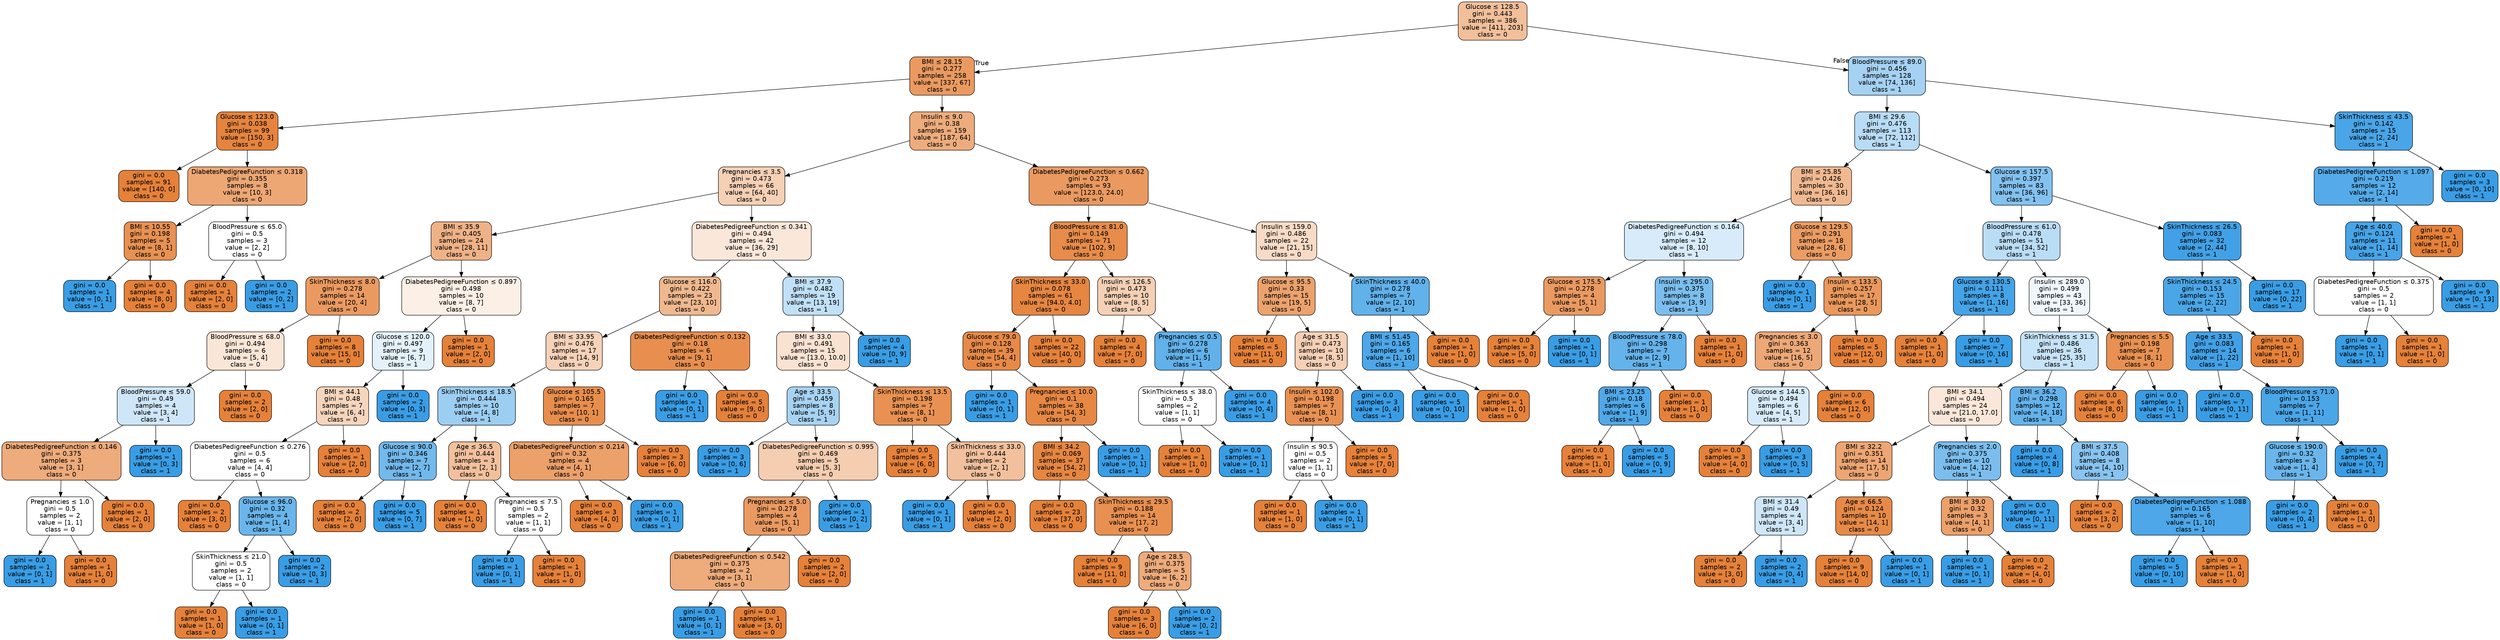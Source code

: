 digraph Tree {
node [shape=box, style="filled, rounded", color="black", fontname="helvetica"] ;
edge [fontname="helvetica"] ;
0 [label=<Glucose &le; 128.5<br/>gini = 0.443<br/>samples = 386<br/>value = [411, 203]<br/>class = 0>, fillcolor="#f2bf9b"] ;
1 [label=<BMI &le; 28.15<br/>gini = 0.277<br/>samples = 258<br/>value = [337, 67]<br/>class = 0>, fillcolor="#ea9a60"] ;
0 -> 1 [labeldistance=2.5, labelangle=45, headlabel="True"] ;
2 [label=<Glucose &le; 123.0<br/>gini = 0.038<br/>samples = 99<br/>value = [150, 3]<br/>class = 0>, fillcolor="#e6843d"] ;
1 -> 2 ;
3 [label=<gini = 0.0<br/>samples = 91<br/>value = [140, 0]<br/>class = 0>, fillcolor="#e58139"] ;
2 -> 3 ;
4 [label=<DiabetesPedigreeFunction &le; 0.318<br/>gini = 0.355<br/>samples = 8<br/>value = [10, 3]<br/>class = 0>, fillcolor="#eda774"] ;
2 -> 4 ;
5 [label=<BMI &le; 10.55<br/>gini = 0.198<br/>samples = 5<br/>value = [8, 1]<br/>class = 0>, fillcolor="#e89152"] ;
4 -> 5 ;
6 [label=<gini = 0.0<br/>samples = 1<br/>value = [0, 1]<br/>class = 1>, fillcolor="#399de5"] ;
5 -> 6 ;
7 [label=<gini = 0.0<br/>samples = 4<br/>value = [8, 0]<br/>class = 0>, fillcolor="#e58139"] ;
5 -> 7 ;
8 [label=<BloodPressure &le; 65.0<br/>gini = 0.5<br/>samples = 3<br/>value = [2, 2]<br/>class = 0>, fillcolor="#ffffff"] ;
4 -> 8 ;
9 [label=<gini = 0.0<br/>samples = 1<br/>value = [2, 0]<br/>class = 0>, fillcolor="#e58139"] ;
8 -> 9 ;
10 [label=<gini = 0.0<br/>samples = 2<br/>value = [0, 2]<br/>class = 1>, fillcolor="#399de5"] ;
8 -> 10 ;
11 [label=<Insulin &le; 9.0<br/>gini = 0.38<br/>samples = 159<br/>value = [187, 64]<br/>class = 0>, fillcolor="#eeac7d"] ;
1 -> 11 ;
12 [label=<Pregnancies &le; 3.5<br/>gini = 0.473<br/>samples = 66<br/>value = [64, 40]<br/>class = 0>, fillcolor="#f5d0b5"] ;
11 -> 12 ;
13 [label=<BMI &le; 35.9<br/>gini = 0.405<br/>samples = 24<br/>value = [28, 11]<br/>class = 0>, fillcolor="#efb287"] ;
12 -> 13 ;
14 [label=<SkinThickness &le; 8.0<br/>gini = 0.278<br/>samples = 14<br/>value = [20, 4]<br/>class = 0>, fillcolor="#ea9a61"] ;
13 -> 14 ;
15 [label=<BloodPressure &le; 68.0<br/>gini = 0.494<br/>samples = 6<br/>value = [5, 4]<br/>class = 0>, fillcolor="#fae6d7"] ;
14 -> 15 ;
16 [label=<BloodPressure &le; 59.0<br/>gini = 0.49<br/>samples = 4<br/>value = [3, 4]<br/>class = 1>, fillcolor="#cee6f8"] ;
15 -> 16 ;
17 [label=<DiabetesPedigreeFunction &le; 0.146<br/>gini = 0.375<br/>samples = 3<br/>value = [3, 1]<br/>class = 0>, fillcolor="#eeab7b"] ;
16 -> 17 ;
18 [label=<Pregnancies &le; 1.0<br/>gini = 0.5<br/>samples = 2<br/>value = [1, 1]<br/>class = 0>, fillcolor="#ffffff"] ;
17 -> 18 ;
19 [label=<gini = 0.0<br/>samples = 1<br/>value = [0, 1]<br/>class = 1>, fillcolor="#399de5"] ;
18 -> 19 ;
20 [label=<gini = 0.0<br/>samples = 1<br/>value = [1, 0]<br/>class = 0>, fillcolor="#e58139"] ;
18 -> 20 ;
21 [label=<gini = 0.0<br/>samples = 1<br/>value = [2, 0]<br/>class = 0>, fillcolor="#e58139"] ;
17 -> 21 ;
22 [label=<gini = 0.0<br/>samples = 1<br/>value = [0, 3]<br/>class = 1>, fillcolor="#399de5"] ;
16 -> 22 ;
23 [label=<gini = 0.0<br/>samples = 2<br/>value = [2, 0]<br/>class = 0>, fillcolor="#e58139"] ;
15 -> 23 ;
24 [label=<gini = 0.0<br/>samples = 8<br/>value = [15, 0]<br/>class = 0>, fillcolor="#e58139"] ;
14 -> 24 ;
25 [label=<DiabetesPedigreeFunction &le; 0.897<br/>gini = 0.498<br/>samples = 10<br/>value = [8, 7]<br/>class = 0>, fillcolor="#fcefe6"] ;
13 -> 25 ;
26 [label=<Glucose &le; 120.0<br/>gini = 0.497<br/>samples = 9<br/>value = [6, 7]<br/>class = 1>, fillcolor="#e3f1fb"] ;
25 -> 26 ;
27 [label=<BMI &le; 44.1<br/>gini = 0.48<br/>samples = 7<br/>value = [6, 4]<br/>class = 0>, fillcolor="#f6d5bd"] ;
26 -> 27 ;
28 [label=<DiabetesPedigreeFunction &le; 0.276<br/>gini = 0.5<br/>samples = 6<br/>value = [4, 4]<br/>class = 0>, fillcolor="#ffffff"] ;
27 -> 28 ;
29 [label=<gini = 0.0<br/>samples = 2<br/>value = [3, 0]<br/>class = 0>, fillcolor="#e58139"] ;
28 -> 29 ;
30 [label=<Glucose &le; 96.0<br/>gini = 0.32<br/>samples = 4<br/>value = [1, 4]<br/>class = 1>, fillcolor="#6ab6ec"] ;
28 -> 30 ;
31 [label=<SkinThickness &le; 21.0<br/>gini = 0.5<br/>samples = 2<br/>value = [1, 1]<br/>class = 0>, fillcolor="#ffffff"] ;
30 -> 31 ;
32 [label=<gini = 0.0<br/>samples = 1<br/>value = [1, 0]<br/>class = 0>, fillcolor="#e58139"] ;
31 -> 32 ;
33 [label=<gini = 0.0<br/>samples = 1<br/>value = [0, 1]<br/>class = 1>, fillcolor="#399de5"] ;
31 -> 33 ;
34 [label=<gini = 0.0<br/>samples = 2<br/>value = [0, 3]<br/>class = 1>, fillcolor="#399de5"] ;
30 -> 34 ;
35 [label=<gini = 0.0<br/>samples = 1<br/>value = [2, 0]<br/>class = 0>, fillcolor="#e58139"] ;
27 -> 35 ;
36 [label=<gini = 0.0<br/>samples = 2<br/>value = [0, 3]<br/>class = 1>, fillcolor="#399de5"] ;
26 -> 36 ;
37 [label=<gini = 0.0<br/>samples = 1<br/>value = [2, 0]<br/>class = 0>, fillcolor="#e58139"] ;
25 -> 37 ;
38 [label=<DiabetesPedigreeFunction &le; 0.341<br/>gini = 0.494<br/>samples = 42<br/>value = [36, 29]<br/>class = 0>, fillcolor="#fae7d9"] ;
12 -> 38 ;
39 [label=<Glucose &le; 116.0<br/>gini = 0.422<br/>samples = 23<br/>value = [23, 10]<br/>class = 0>, fillcolor="#f0b88f"] ;
38 -> 39 ;
40 [label=<BMI &le; 33.95<br/>gini = 0.476<br/>samples = 17<br/>value = [14, 9]<br/>class = 0>, fillcolor="#f6d2b8"] ;
39 -> 40 ;
41 [label=<SkinThickness &le; 18.5<br/>gini = 0.444<br/>samples = 10<br/>value = [4, 8]<br/>class = 1>, fillcolor="#9ccef2"] ;
40 -> 41 ;
42 [label=<Glucose &le; 90.0<br/>gini = 0.346<br/>samples = 7<br/>value = [2, 7]<br/>class = 1>, fillcolor="#72b9ec"] ;
41 -> 42 ;
43 [label=<gini = 0.0<br/>samples = 2<br/>value = [2, 0]<br/>class = 0>, fillcolor="#e58139"] ;
42 -> 43 ;
44 [label=<gini = 0.0<br/>samples = 5<br/>value = [0, 7]<br/>class = 1>, fillcolor="#399de5"] ;
42 -> 44 ;
45 [label=<Age &le; 36.5<br/>gini = 0.444<br/>samples = 3<br/>value = [2, 1]<br/>class = 0>, fillcolor="#f2c09c"] ;
41 -> 45 ;
46 [label=<gini = 0.0<br/>samples = 1<br/>value = [1, 0]<br/>class = 0>, fillcolor="#e58139"] ;
45 -> 46 ;
47 [label=<Pregnancies &le; 7.5<br/>gini = 0.5<br/>samples = 2<br/>value = [1, 1]<br/>class = 0>, fillcolor="#ffffff"] ;
45 -> 47 ;
48 [label=<gini = 0.0<br/>samples = 1<br/>value = [0, 1]<br/>class = 1>, fillcolor="#399de5"] ;
47 -> 48 ;
49 [label=<gini = 0.0<br/>samples = 1<br/>value = [1, 0]<br/>class = 0>, fillcolor="#e58139"] ;
47 -> 49 ;
50 [label=<Glucose &le; 105.5<br/>gini = 0.165<br/>samples = 7<br/>value = [10, 1]<br/>class = 0>, fillcolor="#e88e4d"] ;
40 -> 50 ;
51 [label=<DiabetesPedigreeFunction &le; 0.214<br/>gini = 0.32<br/>samples = 4<br/>value = [4, 1]<br/>class = 0>, fillcolor="#eca06a"] ;
50 -> 51 ;
52 [label=<gini = 0.0<br/>samples = 3<br/>value = [4, 0]<br/>class = 0>, fillcolor="#e58139"] ;
51 -> 52 ;
53 [label=<gini = 0.0<br/>samples = 1<br/>value = [0, 1]<br/>class = 1>, fillcolor="#399de5"] ;
51 -> 53 ;
54 [label=<gini = 0.0<br/>samples = 3<br/>value = [6, 0]<br/>class = 0>, fillcolor="#e58139"] ;
50 -> 54 ;
55 [label=<DiabetesPedigreeFunction &le; 0.132<br/>gini = 0.18<br/>samples = 6<br/>value = [9, 1]<br/>class = 0>, fillcolor="#e88f4f"] ;
39 -> 55 ;
56 [label=<gini = 0.0<br/>samples = 1<br/>value = [0, 1]<br/>class = 1>, fillcolor="#399de5"] ;
55 -> 56 ;
57 [label=<gini = 0.0<br/>samples = 5<br/>value = [9, 0]<br/>class = 0>, fillcolor="#e58139"] ;
55 -> 57 ;
58 [label=<BMI &le; 37.9<br/>gini = 0.482<br/>samples = 19<br/>value = [13, 19]<br/>class = 1>, fillcolor="#c0e0f7"] ;
38 -> 58 ;
59 [label=<BMI &le; 33.0<br/>gini = 0.491<br/>samples = 15<br/>value = [13.0, 10.0]<br/>class = 0>, fillcolor="#f9e2d1"] ;
58 -> 59 ;
60 [label=<Age &le; 33.5<br/>gini = 0.459<br/>samples = 8<br/>value = [5, 9]<br/>class = 1>, fillcolor="#a7d3f3"] ;
59 -> 60 ;
61 [label=<gini = 0.0<br/>samples = 3<br/>value = [0, 6]<br/>class = 1>, fillcolor="#399de5"] ;
60 -> 61 ;
62 [label=<DiabetesPedigreeFunction &le; 0.995<br/>gini = 0.469<br/>samples = 5<br/>value = [5, 3]<br/>class = 0>, fillcolor="#f5cdb0"] ;
60 -> 62 ;
63 [label=<Pregnancies &le; 5.0<br/>gini = 0.278<br/>samples = 4<br/>value = [5, 1]<br/>class = 0>, fillcolor="#ea9a61"] ;
62 -> 63 ;
64 [label=<DiabetesPedigreeFunction &le; 0.542<br/>gini = 0.375<br/>samples = 2<br/>value = [3, 1]<br/>class = 0>, fillcolor="#eeab7b"] ;
63 -> 64 ;
65 [label=<gini = 0.0<br/>samples = 1<br/>value = [0, 1]<br/>class = 1>, fillcolor="#399de5"] ;
64 -> 65 ;
66 [label=<gini = 0.0<br/>samples = 1<br/>value = [3, 0]<br/>class = 0>, fillcolor="#e58139"] ;
64 -> 66 ;
67 [label=<gini = 0.0<br/>samples = 2<br/>value = [2, 0]<br/>class = 0>, fillcolor="#e58139"] ;
63 -> 67 ;
68 [label=<gini = 0.0<br/>samples = 1<br/>value = [0, 2]<br/>class = 1>, fillcolor="#399de5"] ;
62 -> 68 ;
69 [label=<SkinThickness &le; 13.5<br/>gini = 0.198<br/>samples = 7<br/>value = [8, 1]<br/>class = 0>, fillcolor="#e89152"] ;
59 -> 69 ;
70 [label=<gini = 0.0<br/>samples = 5<br/>value = [6, 0]<br/>class = 0>, fillcolor="#e58139"] ;
69 -> 70 ;
71 [label=<SkinThickness &le; 33.0<br/>gini = 0.444<br/>samples = 2<br/>value = [2, 1]<br/>class = 0>, fillcolor="#f2c09c"] ;
69 -> 71 ;
72 [label=<gini = 0.0<br/>samples = 1<br/>value = [0, 1]<br/>class = 1>, fillcolor="#399de5"] ;
71 -> 72 ;
73 [label=<gini = 0.0<br/>samples = 1<br/>value = [2, 0]<br/>class = 0>, fillcolor="#e58139"] ;
71 -> 73 ;
74 [label=<gini = 0.0<br/>samples = 4<br/>value = [0, 9]<br/>class = 1>, fillcolor="#399de5"] ;
58 -> 74 ;
75 [label=<DiabetesPedigreeFunction &le; 0.662<br/>gini = 0.273<br/>samples = 93<br/>value = [123.0, 24.0]<br/>class = 0>, fillcolor="#ea9a60"] ;
11 -> 75 ;
76 [label=<BloodPressure &le; 81.0<br/>gini = 0.149<br/>samples = 71<br/>value = [102, 9]<br/>class = 0>, fillcolor="#e78c4a"] ;
75 -> 76 ;
77 [label=<SkinThickness &le; 33.0<br/>gini = 0.078<br/>samples = 61<br/>value = [94.0, 4.0]<br/>class = 0>, fillcolor="#e68641"] ;
76 -> 77 ;
78 [label=<Glucose &le; 79.0<br/>gini = 0.128<br/>samples = 39<br/>value = [54, 4]<br/>class = 0>, fillcolor="#e78a48"] ;
77 -> 78 ;
79 [label=<gini = 0.0<br/>samples = 1<br/>value = [0, 1]<br/>class = 1>, fillcolor="#399de5"] ;
78 -> 79 ;
80 [label=<Pregnancies &le; 10.0<br/>gini = 0.1<br/>samples = 38<br/>value = [54, 3]<br/>class = 0>, fillcolor="#e68844"] ;
78 -> 80 ;
81 [label=<BMI &le; 34.2<br/>gini = 0.069<br/>samples = 37<br/>value = [54, 2]<br/>class = 0>, fillcolor="#e68640"] ;
80 -> 81 ;
82 [label=<gini = 0.0<br/>samples = 23<br/>value = [37, 0]<br/>class = 0>, fillcolor="#e58139"] ;
81 -> 82 ;
83 [label=<SkinThickness &le; 29.5<br/>gini = 0.188<br/>samples = 14<br/>value = [17, 2]<br/>class = 0>, fillcolor="#e89050"] ;
81 -> 83 ;
84 [label=<gini = 0.0<br/>samples = 9<br/>value = [11, 0]<br/>class = 0>, fillcolor="#e58139"] ;
83 -> 84 ;
85 [label=<Age &le; 28.5<br/>gini = 0.375<br/>samples = 5<br/>value = [6, 2]<br/>class = 0>, fillcolor="#eeab7b"] ;
83 -> 85 ;
86 [label=<gini = 0.0<br/>samples = 3<br/>value = [6, 0]<br/>class = 0>, fillcolor="#e58139"] ;
85 -> 86 ;
87 [label=<gini = 0.0<br/>samples = 2<br/>value = [0, 2]<br/>class = 1>, fillcolor="#399de5"] ;
85 -> 87 ;
88 [label=<gini = 0.0<br/>samples = 1<br/>value = [0, 1]<br/>class = 1>, fillcolor="#399de5"] ;
80 -> 88 ;
89 [label=<gini = 0.0<br/>samples = 22<br/>value = [40, 0]<br/>class = 0>, fillcolor="#e58139"] ;
77 -> 89 ;
90 [label=<Insulin &le; 126.5<br/>gini = 0.473<br/>samples = 10<br/>value = [8, 5]<br/>class = 0>, fillcolor="#f5d0b5"] ;
76 -> 90 ;
91 [label=<gini = 0.0<br/>samples = 4<br/>value = [7, 0]<br/>class = 0>, fillcolor="#e58139"] ;
90 -> 91 ;
92 [label=<Pregnancies &le; 0.5<br/>gini = 0.278<br/>samples = 6<br/>value = [1, 5]<br/>class = 1>, fillcolor="#61b1ea"] ;
90 -> 92 ;
93 [label=<SkinThickness &le; 38.0<br/>gini = 0.5<br/>samples = 2<br/>value = [1, 1]<br/>class = 0>, fillcolor="#ffffff"] ;
92 -> 93 ;
94 [label=<gini = 0.0<br/>samples = 1<br/>value = [1, 0]<br/>class = 0>, fillcolor="#e58139"] ;
93 -> 94 ;
95 [label=<gini = 0.0<br/>samples = 1<br/>value = [0, 1]<br/>class = 1>, fillcolor="#399de5"] ;
93 -> 95 ;
96 [label=<gini = 0.0<br/>samples = 4<br/>value = [0, 4]<br/>class = 1>, fillcolor="#399de5"] ;
92 -> 96 ;
97 [label=<Insulin &le; 159.0<br/>gini = 0.486<br/>samples = 22<br/>value = [21, 15]<br/>class = 0>, fillcolor="#f8dbc6"] ;
75 -> 97 ;
98 [label=<Glucose &le; 95.5<br/>gini = 0.33<br/>samples = 15<br/>value = [19, 5]<br/>class = 0>, fillcolor="#eca26d"] ;
97 -> 98 ;
99 [label=<gini = 0.0<br/>samples = 5<br/>value = [11, 0]<br/>class = 0>, fillcolor="#e58139"] ;
98 -> 99 ;
100 [label=<Age &le; 31.5<br/>gini = 0.473<br/>samples = 10<br/>value = [8, 5]<br/>class = 0>, fillcolor="#f5d0b5"] ;
98 -> 100 ;
101 [label=<Insulin &le; 102.0<br/>gini = 0.198<br/>samples = 7<br/>value = [8, 1]<br/>class = 0>, fillcolor="#e89152"] ;
100 -> 101 ;
102 [label=<Insulin &le; 90.5<br/>gini = 0.5<br/>samples = 2<br/>value = [1, 1]<br/>class = 0>, fillcolor="#ffffff"] ;
101 -> 102 ;
103 [label=<gini = 0.0<br/>samples = 1<br/>value = [1, 0]<br/>class = 0>, fillcolor="#e58139"] ;
102 -> 103 ;
104 [label=<gini = 0.0<br/>samples = 1<br/>value = [0, 1]<br/>class = 1>, fillcolor="#399de5"] ;
102 -> 104 ;
105 [label=<gini = 0.0<br/>samples = 5<br/>value = [7, 0]<br/>class = 0>, fillcolor="#e58139"] ;
101 -> 105 ;
106 [label=<gini = 0.0<br/>samples = 3<br/>value = [0, 4]<br/>class = 1>, fillcolor="#399de5"] ;
100 -> 106 ;
107 [label=<SkinThickness &le; 40.0<br/>gini = 0.278<br/>samples = 7<br/>value = [2, 10]<br/>class = 1>, fillcolor="#61b1ea"] ;
97 -> 107 ;
108 [label=<BMI &le; 51.45<br/>gini = 0.165<br/>samples = 6<br/>value = [1, 10]<br/>class = 1>, fillcolor="#4da7e8"] ;
107 -> 108 ;
109 [label=<gini = 0.0<br/>samples = 5<br/>value = [0, 10]<br/>class = 1>, fillcolor="#399de5"] ;
108 -> 109 ;
110 [label=<gini = 0.0<br/>samples = 1<br/>value = [1, 0]<br/>class = 0>, fillcolor="#e58139"] ;
108 -> 110 ;
111 [label=<gini = 0.0<br/>samples = 1<br/>value = [1, 0]<br/>class = 0>, fillcolor="#e58139"] ;
107 -> 111 ;
112 [label=<BloodPressure &le; 89.0<br/>gini = 0.456<br/>samples = 128<br/>value = [74, 136]<br/>class = 1>, fillcolor="#a5d2f3"] ;
0 -> 112 [labeldistance=2.5, labelangle=-45, headlabel="False"] ;
113 [label=<BMI &le; 29.6<br/>gini = 0.476<br/>samples = 113<br/>value = [72, 112]<br/>class = 1>, fillcolor="#b8dcf6"] ;
112 -> 113 ;
114 [label=<BMI &le; 25.85<br/>gini = 0.426<br/>samples = 30<br/>value = [36, 16]<br/>class = 0>, fillcolor="#f1b991"] ;
113 -> 114 ;
115 [label=<DiabetesPedigreeFunction &le; 0.164<br/>gini = 0.494<br/>samples = 12<br/>value = [8, 10]<br/>class = 1>, fillcolor="#d7ebfa"] ;
114 -> 115 ;
116 [label=<Glucose &le; 175.5<br/>gini = 0.278<br/>samples = 4<br/>value = [5, 1]<br/>class = 0>, fillcolor="#ea9a61"] ;
115 -> 116 ;
117 [label=<gini = 0.0<br/>samples = 3<br/>value = [5, 0]<br/>class = 0>, fillcolor="#e58139"] ;
116 -> 117 ;
118 [label=<gini = 0.0<br/>samples = 1<br/>value = [0, 1]<br/>class = 1>, fillcolor="#399de5"] ;
116 -> 118 ;
119 [label=<Insulin &le; 295.0<br/>gini = 0.375<br/>samples = 8<br/>value = [3, 9]<br/>class = 1>, fillcolor="#7bbeee"] ;
115 -> 119 ;
120 [label=<BloodPressure &le; 78.0<br/>gini = 0.298<br/>samples = 7<br/>value = [2, 9]<br/>class = 1>, fillcolor="#65b3eb"] ;
119 -> 120 ;
121 [label=<BMI &le; 23.25<br/>gini = 0.18<br/>samples = 6<br/>value = [1, 9]<br/>class = 1>, fillcolor="#4fa8e8"] ;
120 -> 121 ;
122 [label=<gini = 0.0<br/>samples = 1<br/>value = [1, 0]<br/>class = 0>, fillcolor="#e58139"] ;
121 -> 122 ;
123 [label=<gini = 0.0<br/>samples = 5<br/>value = [0, 9]<br/>class = 1>, fillcolor="#399de5"] ;
121 -> 123 ;
124 [label=<gini = 0.0<br/>samples = 1<br/>value = [1, 0]<br/>class = 0>, fillcolor="#e58139"] ;
120 -> 124 ;
125 [label=<gini = 0.0<br/>samples = 1<br/>value = [1, 0]<br/>class = 0>, fillcolor="#e58139"] ;
119 -> 125 ;
126 [label=<Glucose &le; 129.5<br/>gini = 0.291<br/>samples = 18<br/>value = [28, 6]<br/>class = 0>, fillcolor="#eb9c63"] ;
114 -> 126 ;
127 [label=<gini = 0.0<br/>samples = 1<br/>value = [0, 1]<br/>class = 1>, fillcolor="#399de5"] ;
126 -> 127 ;
128 [label=<Insulin &le; 133.5<br/>gini = 0.257<br/>samples = 17<br/>value = [28, 5]<br/>class = 0>, fillcolor="#ea985c"] ;
126 -> 128 ;
129 [label=<Pregnancies &le; 3.0<br/>gini = 0.363<br/>samples = 12<br/>value = [16, 5]<br/>class = 0>, fillcolor="#eda877"] ;
128 -> 129 ;
130 [label=<Glucose &le; 144.5<br/>gini = 0.494<br/>samples = 6<br/>value = [4, 5]<br/>class = 1>, fillcolor="#d7ebfa"] ;
129 -> 130 ;
131 [label=<gini = 0.0<br/>samples = 3<br/>value = [4, 0]<br/>class = 0>, fillcolor="#e58139"] ;
130 -> 131 ;
132 [label=<gini = 0.0<br/>samples = 3<br/>value = [0, 5]<br/>class = 1>, fillcolor="#399de5"] ;
130 -> 132 ;
133 [label=<gini = 0.0<br/>samples = 6<br/>value = [12, 0]<br/>class = 0>, fillcolor="#e58139"] ;
129 -> 133 ;
134 [label=<gini = 0.0<br/>samples = 5<br/>value = [12, 0]<br/>class = 0>, fillcolor="#e58139"] ;
128 -> 134 ;
135 [label=<Glucose &le; 157.5<br/>gini = 0.397<br/>samples = 83<br/>value = [36, 96]<br/>class = 1>, fillcolor="#83c2ef"] ;
113 -> 135 ;
136 [label=<BloodPressure &le; 61.0<br/>gini = 0.478<br/>samples = 51<br/>value = [34, 52]<br/>class = 1>, fillcolor="#baddf6"] ;
135 -> 136 ;
137 [label=<Glucose &le; 130.5<br/>gini = 0.111<br/>samples = 8<br/>value = [1, 16]<br/>class = 1>, fillcolor="#45a3e7"] ;
136 -> 137 ;
138 [label=<gini = 0.0<br/>samples = 1<br/>value = [1, 0]<br/>class = 0>, fillcolor="#e58139"] ;
137 -> 138 ;
139 [label=<gini = 0.0<br/>samples = 7<br/>value = [0, 16]<br/>class = 1>, fillcolor="#399de5"] ;
137 -> 139 ;
140 [label=<Insulin &le; 289.0<br/>gini = 0.499<br/>samples = 43<br/>value = [33, 36]<br/>class = 1>, fillcolor="#eff7fd"] ;
136 -> 140 ;
141 [label=<SkinThickness &le; 31.5<br/>gini = 0.486<br/>samples = 36<br/>value = [25, 35]<br/>class = 1>, fillcolor="#c6e3f8"] ;
140 -> 141 ;
142 [label=<BMI &le; 34.1<br/>gini = 0.494<br/>samples = 24<br/>value = [21.0, 17.0]<br/>class = 0>, fillcolor="#fae7d9"] ;
141 -> 142 ;
143 [label=<BMI &le; 32.2<br/>gini = 0.351<br/>samples = 14<br/>value = [17, 5]<br/>class = 0>, fillcolor="#eda673"] ;
142 -> 143 ;
144 [label=<BMI &le; 31.4<br/>gini = 0.49<br/>samples = 4<br/>value = [3, 4]<br/>class = 1>, fillcolor="#cee6f8"] ;
143 -> 144 ;
145 [label=<gini = 0.0<br/>samples = 2<br/>value = [3, 0]<br/>class = 0>, fillcolor="#e58139"] ;
144 -> 145 ;
146 [label=<gini = 0.0<br/>samples = 2<br/>value = [0, 4]<br/>class = 1>, fillcolor="#399de5"] ;
144 -> 146 ;
147 [label=<Age &le; 66.5<br/>gini = 0.124<br/>samples = 10<br/>value = [14, 1]<br/>class = 0>, fillcolor="#e78a47"] ;
143 -> 147 ;
148 [label=<gini = 0.0<br/>samples = 9<br/>value = [14, 0]<br/>class = 0>, fillcolor="#e58139"] ;
147 -> 148 ;
149 [label=<gini = 0.0<br/>samples = 1<br/>value = [0, 1]<br/>class = 1>, fillcolor="#399de5"] ;
147 -> 149 ;
150 [label=<Pregnancies &le; 2.0<br/>gini = 0.375<br/>samples = 10<br/>value = [4, 12]<br/>class = 1>, fillcolor="#7bbeee"] ;
142 -> 150 ;
151 [label=<BMI &le; 39.0<br/>gini = 0.32<br/>samples = 3<br/>value = [4, 1]<br/>class = 0>, fillcolor="#eca06a"] ;
150 -> 151 ;
152 [label=<gini = 0.0<br/>samples = 1<br/>value = [0, 1]<br/>class = 1>, fillcolor="#399de5"] ;
151 -> 152 ;
153 [label=<gini = 0.0<br/>samples = 2<br/>value = [4, 0]<br/>class = 0>, fillcolor="#e58139"] ;
151 -> 153 ;
154 [label=<gini = 0.0<br/>samples = 7<br/>value = [0, 11]<br/>class = 1>, fillcolor="#399de5"] ;
150 -> 154 ;
155 [label=<BMI &le; 36.2<br/>gini = 0.298<br/>samples = 12<br/>value = [4, 18]<br/>class = 1>, fillcolor="#65b3eb"] ;
141 -> 155 ;
156 [label=<gini = 0.0<br/>samples = 4<br/>value = [0, 8]<br/>class = 1>, fillcolor="#399de5"] ;
155 -> 156 ;
157 [label=<BMI &le; 37.5<br/>gini = 0.408<br/>samples = 8<br/>value = [4, 10]<br/>class = 1>, fillcolor="#88c4ef"] ;
155 -> 157 ;
158 [label=<gini = 0.0<br/>samples = 2<br/>value = [3, 0]<br/>class = 0>, fillcolor="#e58139"] ;
157 -> 158 ;
159 [label=<DiabetesPedigreeFunction &le; 1.088<br/>gini = 0.165<br/>samples = 6<br/>value = [1, 10]<br/>class = 1>, fillcolor="#4da7e8"] ;
157 -> 159 ;
160 [label=<gini = 0.0<br/>samples = 5<br/>value = [0, 10]<br/>class = 1>, fillcolor="#399de5"] ;
159 -> 160 ;
161 [label=<gini = 0.0<br/>samples = 1<br/>value = [1, 0]<br/>class = 0>, fillcolor="#e58139"] ;
159 -> 161 ;
162 [label=<Pregnancies &le; 5.5<br/>gini = 0.198<br/>samples = 7<br/>value = [8, 1]<br/>class = 0>, fillcolor="#e89152"] ;
140 -> 162 ;
163 [label=<gini = 0.0<br/>samples = 6<br/>value = [8, 0]<br/>class = 0>, fillcolor="#e58139"] ;
162 -> 163 ;
164 [label=<gini = 0.0<br/>samples = 1<br/>value = [0, 1]<br/>class = 1>, fillcolor="#399de5"] ;
162 -> 164 ;
165 [label=<SkinThickness &le; 26.5<br/>gini = 0.083<br/>samples = 32<br/>value = [2, 44]<br/>class = 1>, fillcolor="#42a1e6"] ;
135 -> 165 ;
166 [label=<SkinThickness &le; 24.5<br/>gini = 0.153<br/>samples = 15<br/>value = [2, 22]<br/>class = 1>, fillcolor="#4ba6e7"] ;
165 -> 166 ;
167 [label=<Age &le; 33.5<br/>gini = 0.083<br/>samples = 14<br/>value = [1, 22]<br/>class = 1>, fillcolor="#42a1e6"] ;
166 -> 167 ;
168 [label=<gini = 0.0<br/>samples = 7<br/>value = [0, 11]<br/>class = 1>, fillcolor="#399de5"] ;
167 -> 168 ;
169 [label=<BloodPressure &le; 71.0<br/>gini = 0.153<br/>samples = 7<br/>value = [1, 11]<br/>class = 1>, fillcolor="#4ba6e7"] ;
167 -> 169 ;
170 [label=<Glucose &le; 190.0<br/>gini = 0.32<br/>samples = 3<br/>value = [1, 4]<br/>class = 1>, fillcolor="#6ab6ec"] ;
169 -> 170 ;
171 [label=<gini = 0.0<br/>samples = 2<br/>value = [0, 4]<br/>class = 1>, fillcolor="#399de5"] ;
170 -> 171 ;
172 [label=<gini = 0.0<br/>samples = 1<br/>value = [1, 0]<br/>class = 0>, fillcolor="#e58139"] ;
170 -> 172 ;
173 [label=<gini = 0.0<br/>samples = 4<br/>value = [0, 7]<br/>class = 1>, fillcolor="#399de5"] ;
169 -> 173 ;
174 [label=<gini = 0.0<br/>samples = 1<br/>value = [1, 0]<br/>class = 0>, fillcolor="#e58139"] ;
166 -> 174 ;
175 [label=<gini = 0.0<br/>samples = 17<br/>value = [0, 22]<br/>class = 1>, fillcolor="#399de5"] ;
165 -> 175 ;
176 [label=<SkinThickness &le; 43.5<br/>gini = 0.142<br/>samples = 15<br/>value = [2, 24]<br/>class = 1>, fillcolor="#49a5e7"] ;
112 -> 176 ;
177 [label=<DiabetesPedigreeFunction &le; 1.097<br/>gini = 0.219<br/>samples = 12<br/>value = [2, 14]<br/>class = 1>, fillcolor="#55abe9"] ;
176 -> 177 ;
178 [label=<Age &le; 40.0<br/>gini = 0.124<br/>samples = 11<br/>value = [1, 14]<br/>class = 1>, fillcolor="#47a4e7"] ;
177 -> 178 ;
179 [label=<DiabetesPedigreeFunction &le; 0.375<br/>gini = 0.5<br/>samples = 2<br/>value = [1, 1]<br/>class = 0>, fillcolor="#ffffff"] ;
178 -> 179 ;
180 [label=<gini = 0.0<br/>samples = 1<br/>value = [0, 1]<br/>class = 1>, fillcolor="#399de5"] ;
179 -> 180 ;
181 [label=<gini = 0.0<br/>samples = 1<br/>value = [1, 0]<br/>class = 0>, fillcolor="#e58139"] ;
179 -> 181 ;
182 [label=<gini = 0.0<br/>samples = 9<br/>value = [0, 13]<br/>class = 1>, fillcolor="#399de5"] ;
178 -> 182 ;
183 [label=<gini = 0.0<br/>samples = 1<br/>value = [1, 0]<br/>class = 0>, fillcolor="#e58139"] ;
177 -> 183 ;
184 [label=<gini = 0.0<br/>samples = 3<br/>value = [0, 10]<br/>class = 1>, fillcolor="#399de5"] ;
176 -> 184 ;
}